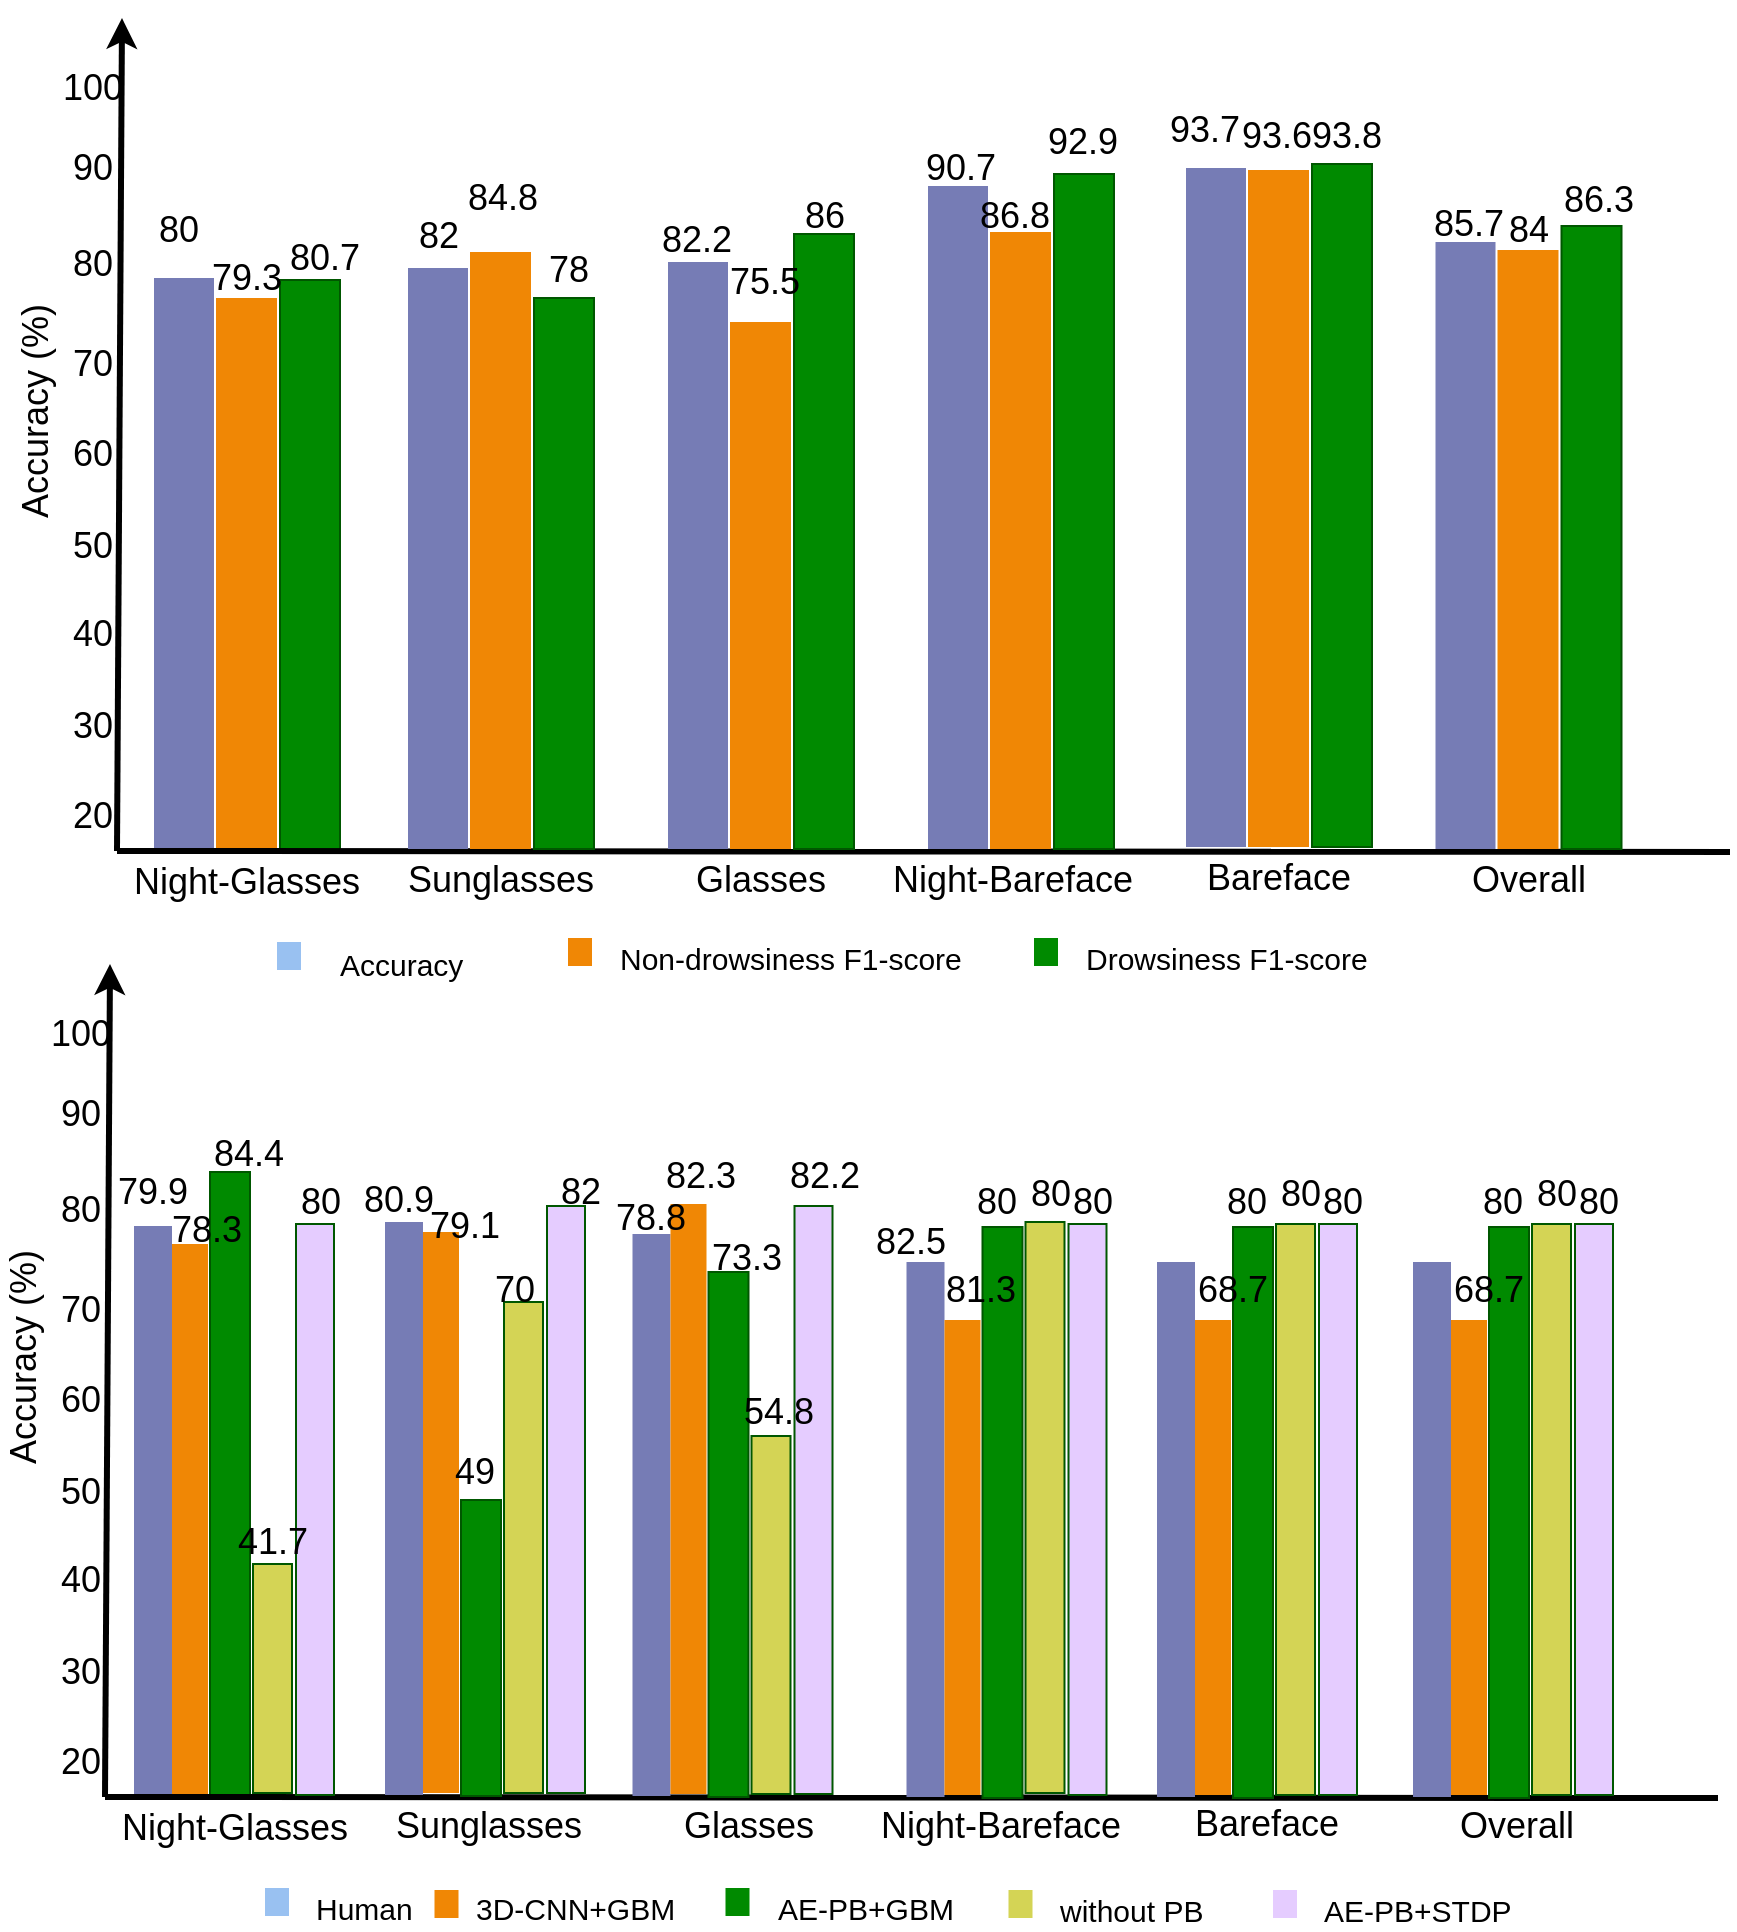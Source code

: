 <mxfile version="21.2.9" type="github">
  <diagram id="07fea595-8f29-1299-0266-81d95cde20df" name="Page-1">
    <mxGraphModel dx="-978" dy="795" grid="0" gridSize="10" guides="1" tooltips="1" connect="1" arrows="1" fold="1" page="1" pageScale="1" pageWidth="1169" pageHeight="827" background="none" math="0" shadow="0">
      <root>
        <mxCell id="0" />
        <mxCell id="1" parent="0" />
        <mxCell id="723" value="" style="whiteSpace=wrap;fillColor=#767CB5;gradientColor=none;gradientDirection=east;strokeColor=none;html=1;fontColor=#23445d;imageHeight=100;" parent="1" vertex="1">
          <mxGeometry x="2456" y="1296" width="19" height="285.5" as="geometry" />
        </mxCell>
        <mxCell id="727" value="" style="edgeStyle=none;html=1;fontColor=#000000;strokeWidth=3;strokeColor=#000000;" parent="1" edge="1">
          <mxGeometry width="100" height="100" relative="1" as="geometry">
            <mxPoint x="2441.5" y="1581.5" as="sourcePoint" />
            <mxPoint x="2444" y="1165" as="targetPoint" />
          </mxGeometry>
        </mxCell>
        <mxCell id="728" value="" style="whiteSpace=wrap;fillColor=#F08705;gradientColor=none;gradientDirection=east;strokeColor=none;html=1;fontColor=#23445d;imageAspect=1;" parent="1" vertex="1">
          <mxGeometry x="2475" y="1305" width="18" height="275.5" as="geometry" />
        </mxCell>
        <mxCell id="729" value="" style="whiteSpace=wrap;fillColor=#008a00;gradientDirection=east;strokeColor=#005700;html=1;fontColor=#ffffff;" parent="1" vertex="1">
          <mxGeometry x="2494" y="1269" width="20" height="313" as="geometry" />
        </mxCell>
        <mxCell id="734" value="" style="edgeStyle=none;html=1;fontColor=#000000;strokeWidth=3;strokeColor=default;rounded=0;endArrow=none;endFill=0;" parent="1" edge="1">
          <mxGeometry width="100" height="100" relative="1" as="geometry">
            <mxPoint x="2441.5" y="1581.5" as="sourcePoint" />
            <mxPoint x="3248" y="1582" as="targetPoint" />
          </mxGeometry>
        </mxCell>
        <mxCell id="736" value="Night-Glasses" style="text;spacingTop=-5;align=center;verticalAlign=middle;fontStyle=0;html=1;fontSize=18;points=[];strokeColor=none;" parent="1" vertex="1">
          <mxGeometry x="2446.25" y="1584" width="120" height="30" as="geometry" />
        </mxCell>
        <mxCell id="745" value="Accuracy (%)" style="text;spacingTop=-5;html=1;fontSize=18;fontStyle=0;points=[];rotation=-90;" parent="1" vertex="1">
          <mxGeometry x="2359" y="1367" width="80" height="20" as="geometry" />
        </mxCell>
        <mxCell id="746" value="&lt;div&gt;20&lt;/div&gt;" style="text;spacingTop=-5;align=center;verticalAlign=middle;fontStyle=0;html=1;fontSize=18;points=[]" parent="1" vertex="1">
          <mxGeometry x="2414" y="1546" width="30" height="40" as="geometry" />
        </mxCell>
        <mxCell id="RY1CAaHzfqEOuhhTVTpi-752" value="30" style="text;spacingTop=-5;align=center;verticalAlign=middle;fontStyle=0;html=1;fontSize=18;points=[]" vertex="1" parent="1">
          <mxGeometry x="2414" y="1501" width="30" height="40" as="geometry" />
        </mxCell>
        <mxCell id="RY1CAaHzfqEOuhhTVTpi-753" value="40" style="text;spacingTop=-5;align=center;verticalAlign=middle;fontStyle=0;html=1;fontSize=18;points=[]" vertex="1" parent="1">
          <mxGeometry x="2414" y="1455" width="30" height="41" as="geometry" />
        </mxCell>
        <mxCell id="RY1CAaHzfqEOuhhTVTpi-754" value="50" style="text;spacingTop=-5;align=center;verticalAlign=middle;fontStyle=0;html=1;fontSize=18;points=[]" vertex="1" parent="1">
          <mxGeometry x="2414" y="1411" width="30" height="40" as="geometry" />
        </mxCell>
        <mxCell id="RY1CAaHzfqEOuhhTVTpi-755" value="60" style="text;spacingTop=-5;align=center;verticalAlign=middle;fontStyle=0;html=1;fontSize=18;points=[]" vertex="1" parent="1">
          <mxGeometry x="2414" y="1365" width="30" height="40" as="geometry" />
        </mxCell>
        <mxCell id="RY1CAaHzfqEOuhhTVTpi-756" value="70" style="text;spacingTop=-5;align=center;verticalAlign=middle;fontStyle=0;html=1;fontSize=18;points=[]" vertex="1" parent="1">
          <mxGeometry x="2414" y="1320" width="30" height="40" as="geometry" />
        </mxCell>
        <mxCell id="RY1CAaHzfqEOuhhTVTpi-757" value="80" style="text;spacingTop=-5;align=center;verticalAlign=middle;fontStyle=0;html=1;fontSize=18;points=[]" vertex="1" parent="1">
          <mxGeometry x="2414" y="1270" width="30" height="40" as="geometry" />
        </mxCell>
        <mxCell id="RY1CAaHzfqEOuhhTVTpi-758" value="90" style="text;spacingTop=-5;align=center;verticalAlign=middle;fontStyle=0;html=1;fontSize=18;points=[]" vertex="1" parent="1">
          <mxGeometry x="2414" y="1222" width="30" height="40" as="geometry" />
        </mxCell>
        <mxCell id="RY1CAaHzfqEOuhhTVTpi-759" value="100" style="text;spacingTop=-5;align=center;verticalAlign=middle;fontStyle=0;html=1;fontSize=18;points=[]" vertex="1" parent="1">
          <mxGeometry x="2414" y="1182" width="30" height="40" as="geometry" />
        </mxCell>
        <mxCell id="RY1CAaHzfqEOuhhTVTpi-763" value="Sunglasses" style="text;spacingTop=-5;align=center;verticalAlign=middle;fontStyle=0;html=1;fontSize=18;points=[];strokeColor=none;" vertex="1" parent="1">
          <mxGeometry x="2573.25" y="1583" width="120" height="30" as="geometry" />
        </mxCell>
        <mxCell id="RY1CAaHzfqEOuhhTVTpi-767" value="Glasses" style="text;spacingTop=-5;align=center;verticalAlign=middle;fontStyle=0;html=1;fontSize=18;points=[];strokeColor=none;" vertex="1" parent="1">
          <mxGeometry x="2703.25" y="1583" width="120" height="30" as="geometry" />
        </mxCell>
        <mxCell id="RY1CAaHzfqEOuhhTVTpi-771" value="Night-Bareface" style="text;spacingTop=-5;align=center;verticalAlign=middle;fontStyle=0;html=1;fontSize=18;points=[];strokeColor=none;" vertex="1" parent="1">
          <mxGeometry x="2829.25" y="1583" width="120" height="30" as="geometry" />
        </mxCell>
        <mxCell id="RY1CAaHzfqEOuhhTVTpi-775" value="Bareface" style="text;spacingTop=-5;align=center;verticalAlign=middle;fontStyle=0;html=1;fontSize=18;points=[];strokeColor=none;" vertex="1" parent="1">
          <mxGeometry x="2962.25" y="1582" width="120" height="30" as="geometry" />
        </mxCell>
        <mxCell id="RY1CAaHzfqEOuhhTVTpi-779" value="Overall" style="text;spacingTop=-5;align=center;verticalAlign=middle;fontStyle=0;html=1;fontSize=18;points=[];strokeColor=none;" vertex="1" parent="1">
          <mxGeometry x="3087" y="1583" width="120" height="30" as="geometry" />
        </mxCell>
        <mxCell id="RY1CAaHzfqEOuhhTVTpi-780" value="" style="whiteSpace=wrap;fillColor=#99c1f1;gradientColor=none;gradientDirection=east;strokeColor=none;html=1;fontColor=#23445d;" vertex="1" parent="1">
          <mxGeometry x="2521.5" y="1627" width="12" height="14" as="geometry" />
        </mxCell>
        <mxCell id="RY1CAaHzfqEOuhhTVTpi-781" value="Human" style="text;spacingTop=-5;html=1;points=[];fontSize=15;" vertex="1" parent="1">
          <mxGeometry x="2545.25" y="1627" width="80" height="20" as="geometry" />
        </mxCell>
        <mxCell id="RY1CAaHzfqEOuhhTVTpi-782" value="" style="whiteSpace=wrap;fillColor=#f08705;gradientColor=none;gradientDirection=east;strokeColor=none;html=1;fontColor=#23445d;" vertex="1" parent="1">
          <mxGeometry x="2606.25" y="1628" width="12" height="14" as="geometry" />
        </mxCell>
        <mxCell id="RY1CAaHzfqEOuhhTVTpi-783" value="3D-CNN+GBM" style="text;spacingTop=-5;html=1;points=[];fontSize=15;" vertex="1" parent="1">
          <mxGeometry x="2625.25" y="1627" width="80" height="20" as="geometry" />
        </mxCell>
        <mxCell id="RY1CAaHzfqEOuhhTVTpi-784" value="" style="whiteSpace=wrap;fillColor=#008A00;gradientColor=none;gradientDirection=east;strokeColor=none;html=1;fontColor=#23445d;" vertex="1" parent="1">
          <mxGeometry x="2751.75" y="1627" width="12" height="14" as="geometry" />
        </mxCell>
        <mxCell id="RY1CAaHzfqEOuhhTVTpi-785" value="AE-PB+GBM" style="text;spacingTop=-5;html=1;points=[];fontSize=15;" vertex="1" parent="1">
          <mxGeometry x="2775.5" y="1627" width="80" height="20" as="geometry" />
        </mxCell>
        <mxCell id="RY1CAaHzfqEOuhhTVTpi-789" value="79.9" style="text;spacingTop=-5;align=center;verticalAlign=middle;fontStyle=0;html=1;fontSize=18;points=[]" vertex="1" parent="1">
          <mxGeometry x="2450" y="1261" width="30" height="40" as="geometry" />
        </mxCell>
        <mxCell id="RY1CAaHzfqEOuhhTVTpi-790" value="78.3" style="text;spacingTop=-5;align=center;verticalAlign=middle;fontStyle=0;html=1;fontSize=18;points=[]" vertex="1" parent="1">
          <mxGeometry x="2477" y="1280" width="30" height="40" as="geometry" />
        </mxCell>
        <mxCell id="RY1CAaHzfqEOuhhTVTpi-791" value="84.4" style="text;spacingTop=-5;align=center;verticalAlign=middle;fontStyle=0;html=1;fontSize=18;points=[]" vertex="1" parent="1">
          <mxGeometry x="2497.5" y="1242" width="30" height="40" as="geometry" />
        </mxCell>
        <mxCell id="RY1CAaHzfqEOuhhTVTpi-811" value="" style="whiteSpace=wrap;fillColor=#767CB5;gradientColor=none;gradientDirection=east;strokeColor=none;html=1;fontColor=#23445d;imageHeight=100;" vertex="1" parent="1">
          <mxGeometry x="2466" y="822" width="30" height="286.5" as="geometry" />
        </mxCell>
        <mxCell id="RY1CAaHzfqEOuhhTVTpi-812" value="" style="edgeStyle=none;html=1;fontColor=#000000;strokeWidth=3;strokeColor=#000000;" edge="1" parent="1">
          <mxGeometry width="100" height="100" relative="1" as="geometry">
            <mxPoint x="2447.5" y="1108.5" as="sourcePoint" />
            <mxPoint x="2450" y="692" as="targetPoint" />
          </mxGeometry>
        </mxCell>
        <mxCell id="RY1CAaHzfqEOuhhTVTpi-813" value="" style="whiteSpace=wrap;fillColor=#F08705;gradientColor=none;gradientDirection=east;strokeColor=none;html=1;fontColor=#23445d;imageAspect=1;" vertex="1" parent="1">
          <mxGeometry x="2497" y="832" width="30.5" height="276.5" as="geometry" />
        </mxCell>
        <mxCell id="RY1CAaHzfqEOuhhTVTpi-814" value="" style="whiteSpace=wrap;fillColor=#008a00;gradientDirection=east;strokeColor=#005700;html=1;fontColor=#ffffff;" vertex="1" parent="1">
          <mxGeometry x="2529" y="823" width="30" height="285.5" as="geometry" />
        </mxCell>
        <mxCell id="RY1CAaHzfqEOuhhTVTpi-815" value="" style="edgeStyle=none;html=1;fontColor=#000000;strokeWidth=3;strokeColor=default;rounded=0;endArrow=none;endFill=0;" edge="1" parent="1">
          <mxGeometry width="100" height="100" relative="1" as="geometry">
            <mxPoint x="2447.5" y="1108.5" as="sourcePoint" />
            <mxPoint x="3254" y="1109" as="targetPoint" />
          </mxGeometry>
        </mxCell>
        <mxCell id="RY1CAaHzfqEOuhhTVTpi-816" value="Night-Glasses" style="text;spacingTop=-5;align=center;verticalAlign=middle;fontStyle=0;html=1;fontSize=18;points=[];strokeColor=none;" vertex="1" parent="1">
          <mxGeometry x="2452.25" y="1111" width="120" height="30" as="geometry" />
        </mxCell>
        <mxCell id="RY1CAaHzfqEOuhhTVTpi-817" value="Accuracy (%)" style="text;spacingTop=-5;html=1;fontSize=18;fontStyle=0;points=[];rotation=-90;" vertex="1" parent="1">
          <mxGeometry x="2365" y="894" width="80" height="20" as="geometry" />
        </mxCell>
        <mxCell id="RY1CAaHzfqEOuhhTVTpi-818" value="&lt;div&gt;20&lt;/div&gt;" style="text;spacingTop=-5;align=center;verticalAlign=middle;fontStyle=0;html=1;fontSize=18;points=[]" vertex="1" parent="1">
          <mxGeometry x="2420" y="1073" width="30" height="40" as="geometry" />
        </mxCell>
        <mxCell id="RY1CAaHzfqEOuhhTVTpi-819" value="30" style="text;spacingTop=-5;align=center;verticalAlign=middle;fontStyle=0;html=1;fontSize=18;points=[]" vertex="1" parent="1">
          <mxGeometry x="2420" y="1028" width="30" height="40" as="geometry" />
        </mxCell>
        <mxCell id="RY1CAaHzfqEOuhhTVTpi-820" value="40" style="text;spacingTop=-5;align=center;verticalAlign=middle;fontStyle=0;html=1;fontSize=18;points=[]" vertex="1" parent="1">
          <mxGeometry x="2420" y="982" width="30" height="41" as="geometry" />
        </mxCell>
        <mxCell id="RY1CAaHzfqEOuhhTVTpi-821" value="50" style="text;spacingTop=-5;align=center;verticalAlign=middle;fontStyle=0;html=1;fontSize=18;points=[]" vertex="1" parent="1">
          <mxGeometry x="2420" y="938" width="30" height="40" as="geometry" />
        </mxCell>
        <mxCell id="RY1CAaHzfqEOuhhTVTpi-822" value="60" style="text;spacingTop=-5;align=center;verticalAlign=middle;fontStyle=0;html=1;fontSize=18;points=[]" vertex="1" parent="1">
          <mxGeometry x="2420" y="892" width="30" height="40" as="geometry" />
        </mxCell>
        <mxCell id="RY1CAaHzfqEOuhhTVTpi-823" value="70" style="text;spacingTop=-5;align=center;verticalAlign=middle;fontStyle=0;html=1;fontSize=18;points=[]" vertex="1" parent="1">
          <mxGeometry x="2420" y="847" width="30" height="40" as="geometry" />
        </mxCell>
        <mxCell id="RY1CAaHzfqEOuhhTVTpi-824" value="80" style="text;spacingTop=-5;align=center;verticalAlign=middle;fontStyle=0;html=1;fontSize=18;points=[]" vertex="1" parent="1">
          <mxGeometry x="2420" y="797" width="30" height="40" as="geometry" />
        </mxCell>
        <mxCell id="RY1CAaHzfqEOuhhTVTpi-825" value="90" style="text;spacingTop=-5;align=center;verticalAlign=middle;fontStyle=0;html=1;fontSize=18;points=[]" vertex="1" parent="1">
          <mxGeometry x="2420" y="749" width="30" height="40" as="geometry" />
        </mxCell>
        <mxCell id="RY1CAaHzfqEOuhhTVTpi-826" value="100" style="text;spacingTop=-5;align=center;verticalAlign=middle;fontStyle=0;html=1;fontSize=18;points=[]" vertex="1" parent="1">
          <mxGeometry x="2420" y="709" width="30" height="40" as="geometry" />
        </mxCell>
        <mxCell id="RY1CAaHzfqEOuhhTVTpi-827" value="" style="whiteSpace=wrap;fillColor=#767CB5;gradientColor=none;gradientDirection=east;strokeColor=none;html=1;fontColor=#23445d;imageHeight=100;" vertex="1" parent="1">
          <mxGeometry x="2593" y="817" width="30" height="290.5" as="geometry" />
        </mxCell>
        <mxCell id="RY1CAaHzfqEOuhhTVTpi-828" value="" style="whiteSpace=wrap;fillColor=#F08705;gradientColor=none;gradientDirection=east;strokeColor=none;html=1;fontColor=#23445d;imageAspect=1;" vertex="1" parent="1">
          <mxGeometry x="2624" y="809" width="30.5" height="298.5" as="geometry" />
        </mxCell>
        <mxCell id="RY1CAaHzfqEOuhhTVTpi-829" value="" style="whiteSpace=wrap;fillColor=#008a00;gradientDirection=east;strokeColor=#005700;html=1;fontColor=#ffffff;" vertex="1" parent="1">
          <mxGeometry x="2656" y="832" width="30" height="275.5" as="geometry" />
        </mxCell>
        <mxCell id="RY1CAaHzfqEOuhhTVTpi-830" value="Sunglasses" style="text;spacingTop=-5;align=center;verticalAlign=middle;fontStyle=0;html=1;fontSize=18;points=[];strokeColor=none;" vertex="1" parent="1">
          <mxGeometry x="2579.25" y="1110" width="120" height="30" as="geometry" />
        </mxCell>
        <mxCell id="RY1CAaHzfqEOuhhTVTpi-831" value="" style="whiteSpace=wrap;fillColor=#767CB5;gradientColor=none;gradientDirection=east;strokeColor=none;html=1;fontColor=#23445d;imageHeight=100;" vertex="1" parent="1">
          <mxGeometry x="2723" y="814" width="30" height="293.5" as="geometry" />
        </mxCell>
        <mxCell id="RY1CAaHzfqEOuhhTVTpi-832" value="" style="whiteSpace=wrap;fillColor=#F08705;gradientColor=none;gradientDirection=east;strokeColor=none;html=1;fontColor=#23445d;imageAspect=1;" vertex="1" parent="1">
          <mxGeometry x="2754" y="844" width="30.5" height="263.5" as="geometry" />
        </mxCell>
        <mxCell id="RY1CAaHzfqEOuhhTVTpi-833" value="" style="whiteSpace=wrap;fillColor=#008a00;gradientDirection=east;strokeColor=#005700;html=1;fontColor=#ffffff;" vertex="1" parent="1">
          <mxGeometry x="2786" y="800" width="30" height="307.5" as="geometry" />
        </mxCell>
        <mxCell id="RY1CAaHzfqEOuhhTVTpi-834" value="Glasses" style="text;spacingTop=-5;align=center;verticalAlign=middle;fontStyle=0;html=1;fontSize=18;points=[];strokeColor=none;" vertex="1" parent="1">
          <mxGeometry x="2709.25" y="1110" width="120" height="30" as="geometry" />
        </mxCell>
        <mxCell id="RY1CAaHzfqEOuhhTVTpi-835" value="" style="whiteSpace=wrap;fillColor=#767CB5;gradientColor=none;gradientDirection=east;strokeColor=none;html=1;fontColor=#23445d;imageHeight=100;" vertex="1" parent="1">
          <mxGeometry x="2853" y="776" width="30" height="331.5" as="geometry" />
        </mxCell>
        <mxCell id="RY1CAaHzfqEOuhhTVTpi-836" value="" style="whiteSpace=wrap;fillColor=#F08705;gradientColor=none;gradientDirection=east;strokeColor=none;html=1;fontColor=#23445d;imageAspect=1;" vertex="1" parent="1">
          <mxGeometry x="2884" y="799" width="30.5" height="308.5" as="geometry" />
        </mxCell>
        <mxCell id="RY1CAaHzfqEOuhhTVTpi-837" value="" style="whiteSpace=wrap;fillColor=#008a00;gradientDirection=east;strokeColor=#005700;html=1;fontColor=#ffffff;" vertex="1" parent="1">
          <mxGeometry x="2916" y="770" width="30" height="337.5" as="geometry" />
        </mxCell>
        <mxCell id="RY1CAaHzfqEOuhhTVTpi-838" value="Night-Bareface" style="text;spacingTop=-5;align=center;verticalAlign=middle;fontStyle=0;html=1;fontSize=18;points=[];strokeColor=none;" vertex="1" parent="1">
          <mxGeometry x="2835.25" y="1110" width="120" height="30" as="geometry" />
        </mxCell>
        <mxCell id="RY1CAaHzfqEOuhhTVTpi-839" value="" style="whiteSpace=wrap;fillColor=#767CB5;gradientColor=none;gradientDirection=east;strokeColor=none;html=1;fontColor=#23445d;imageHeight=100;" vertex="1" parent="1">
          <mxGeometry x="2982" y="767" width="30" height="339.5" as="geometry" />
        </mxCell>
        <mxCell id="RY1CAaHzfqEOuhhTVTpi-840" value="" style="whiteSpace=wrap;fillColor=#F08705;gradientColor=none;gradientDirection=east;strokeColor=none;html=1;fontColor=#23445d;imageAspect=1;" vertex="1" parent="1">
          <mxGeometry x="3013" y="768" width="30.5" height="338.5" as="geometry" />
        </mxCell>
        <mxCell id="RY1CAaHzfqEOuhhTVTpi-841" value="" style="whiteSpace=wrap;fillColor=#008a00;gradientDirection=east;strokeColor=#005700;html=1;fontColor=#ffffff;" vertex="1" parent="1">
          <mxGeometry x="3045" y="765" width="30" height="341.5" as="geometry" />
        </mxCell>
        <mxCell id="RY1CAaHzfqEOuhhTVTpi-842" value="Bareface" style="text;spacingTop=-5;align=center;verticalAlign=middle;fontStyle=0;html=1;fontSize=18;points=[];strokeColor=none;" vertex="1" parent="1">
          <mxGeometry x="2968.25" y="1109" width="120" height="30" as="geometry" />
        </mxCell>
        <mxCell id="RY1CAaHzfqEOuhhTVTpi-843" value="" style="whiteSpace=wrap;fillColor=#767CB5;gradientColor=none;gradientDirection=east;strokeColor=none;html=1;fontColor=#23445d;imageHeight=100;" vertex="1" parent="1">
          <mxGeometry x="3106.75" y="804" width="30" height="303.5" as="geometry" />
        </mxCell>
        <mxCell id="RY1CAaHzfqEOuhhTVTpi-844" value="" style="whiteSpace=wrap;fillColor=#F08705;gradientColor=none;gradientDirection=east;strokeColor=none;html=1;fontColor=#23445d;imageAspect=1;" vertex="1" parent="1">
          <mxGeometry x="3137.75" y="808" width="30.5" height="299.5" as="geometry" />
        </mxCell>
        <mxCell id="RY1CAaHzfqEOuhhTVTpi-845" value="" style="whiteSpace=wrap;fillColor=#008a00;gradientDirection=east;strokeColor=#005700;html=1;fontColor=#ffffff;imageAspect=1;" vertex="1" parent="1">
          <mxGeometry x="3169.75" y="796" width="30" height="311.5" as="geometry" />
        </mxCell>
        <mxCell id="RY1CAaHzfqEOuhhTVTpi-846" value="Overall" style="text;spacingTop=-5;align=center;verticalAlign=middle;fontStyle=0;html=1;fontSize=18;points=[];strokeColor=none;" vertex="1" parent="1">
          <mxGeometry x="3093" y="1110" width="120" height="30" as="geometry" />
        </mxCell>
        <mxCell id="RY1CAaHzfqEOuhhTVTpi-847" value="" style="whiteSpace=wrap;fillColor=#99c1f1;gradientColor=none;gradientDirection=east;strokeColor=none;html=1;fontColor=#23445d;" vertex="1" parent="1">
          <mxGeometry x="2527.5" y="1154" width="12" height="14" as="geometry" />
        </mxCell>
        <mxCell id="RY1CAaHzfqEOuhhTVTpi-848" value="Accuracy" style="text;spacingTop=-5;html=1;points=[];fontSize=15;" vertex="1" parent="1">
          <mxGeometry x="2557.25" y="1155" width="80" height="20" as="geometry" />
        </mxCell>
        <mxCell id="RY1CAaHzfqEOuhhTVTpi-849" value="" style="whiteSpace=wrap;fillColor=#f08705;gradientColor=none;gradientDirection=east;strokeColor=none;html=1;fontColor=#23445d;" vertex="1" parent="1">
          <mxGeometry x="2673" y="1152" width="12" height="14" as="geometry" />
        </mxCell>
        <mxCell id="RY1CAaHzfqEOuhhTVTpi-850" value="Non-drowsiness F1-score" style="text;spacingTop=-5;html=1;points=[];fontSize=15;" vertex="1" parent="1">
          <mxGeometry x="2696.75" y="1152" width="80" height="20" as="geometry" />
        </mxCell>
        <mxCell id="RY1CAaHzfqEOuhhTVTpi-851" value="" style="whiteSpace=wrap;fillColor=#008A00;gradientColor=none;gradientDirection=east;strokeColor=none;html=1;fontColor=#23445d;" vertex="1" parent="1">
          <mxGeometry x="2906" y="1152" width="12" height="14" as="geometry" />
        </mxCell>
        <mxCell id="RY1CAaHzfqEOuhhTVTpi-852" value="Drowsiness F1-score" style="text;spacingTop=-5;html=1;points=[];fontSize=15;" vertex="1" parent="1">
          <mxGeometry x="2929.75" y="1152" width="80" height="20" as="geometry" />
        </mxCell>
        <mxCell id="RY1CAaHzfqEOuhhTVTpi-853" value="80" style="text;spacingTop=-5;align=center;verticalAlign=middle;fontStyle=0;html=1;fontSize=18;points=[]" vertex="1" parent="1">
          <mxGeometry x="2463" y="780" width="30" height="40" as="geometry" />
        </mxCell>
        <mxCell id="RY1CAaHzfqEOuhhTVTpi-854" value="79.3" style="text;spacingTop=-5;align=center;verticalAlign=middle;fontStyle=0;html=1;fontSize=18;points=[]" vertex="1" parent="1">
          <mxGeometry x="2497" y="804" width="30" height="40" as="geometry" />
        </mxCell>
        <mxCell id="RY1CAaHzfqEOuhhTVTpi-855" value="80.7" style="text;spacingTop=-5;align=center;verticalAlign=middle;fontStyle=0;html=1;fontSize=18;points=[]" vertex="1" parent="1">
          <mxGeometry x="2536.25" y="794" width="30" height="40" as="geometry" />
        </mxCell>
        <mxCell id="RY1CAaHzfqEOuhhTVTpi-856" value="86.3" style="text;spacingTop=-5;align=center;verticalAlign=middle;fontStyle=0;html=1;fontSize=18;points=[]" vertex="1" parent="1">
          <mxGeometry x="3173" y="765" width="30" height="40" as="geometry" />
        </mxCell>
        <mxCell id="RY1CAaHzfqEOuhhTVTpi-857" value="82" style="text;spacingTop=-5;align=center;verticalAlign=middle;fontStyle=0;html=1;fontSize=18;points=[]" vertex="1" parent="1">
          <mxGeometry x="2593" y="783" width="30" height="40" as="geometry" />
        </mxCell>
        <mxCell id="RY1CAaHzfqEOuhhTVTpi-858" value="84.8" style="text;spacingTop=-5;align=center;verticalAlign=middle;fontStyle=0;html=1;fontSize=18;points=[]" vertex="1" parent="1">
          <mxGeometry x="2625.25" y="764" width="30" height="40" as="geometry" />
        </mxCell>
        <mxCell id="RY1CAaHzfqEOuhhTVTpi-859" value="78" style="text;spacingTop=-5;align=center;verticalAlign=middle;fontStyle=0;html=1;fontSize=18;points=[]" vertex="1" parent="1">
          <mxGeometry x="2658" y="800" width="30" height="40" as="geometry" />
        </mxCell>
        <mxCell id="RY1CAaHzfqEOuhhTVTpi-860" value="82.2" style="text;spacingTop=-5;align=center;verticalAlign=middle;fontStyle=0;html=1;fontSize=18;points=[]" vertex="1" parent="1">
          <mxGeometry x="2721.75" y="785" width="30" height="40" as="geometry" />
        </mxCell>
        <mxCell id="RY1CAaHzfqEOuhhTVTpi-861" value="75.5" style="text;spacingTop=-5;align=center;verticalAlign=middle;fontStyle=0;html=1;fontSize=18;points=[]" vertex="1" parent="1">
          <mxGeometry x="2756" y="806" width="30" height="40" as="geometry" />
        </mxCell>
        <mxCell id="RY1CAaHzfqEOuhhTVTpi-862" value="86" style="text;spacingTop=-5;align=center;verticalAlign=middle;fontStyle=0;html=1;fontSize=18;points=[]" vertex="1" parent="1">
          <mxGeometry x="2786" y="773" width="30" height="40" as="geometry" />
        </mxCell>
        <mxCell id="RY1CAaHzfqEOuhhTVTpi-863" value="90.7" style="text;spacingTop=-5;align=center;verticalAlign=middle;fontStyle=0;html=1;fontSize=18;points=[]" vertex="1" parent="1">
          <mxGeometry x="2854" y="749" width="30" height="40" as="geometry" />
        </mxCell>
        <mxCell id="RY1CAaHzfqEOuhhTVTpi-864" value="86.8" style="text;spacingTop=-5;align=center;verticalAlign=middle;fontStyle=0;html=1;fontSize=18;points=[]" vertex="1" parent="1">
          <mxGeometry x="2881" y="773" width="30" height="40" as="geometry" />
        </mxCell>
        <mxCell id="RY1CAaHzfqEOuhhTVTpi-865" value="92.9" style="text;spacingTop=-5;align=center;verticalAlign=middle;fontStyle=0;html=1;fontSize=18;points=[]" vertex="1" parent="1">
          <mxGeometry x="2914.5" y="736" width="30" height="40" as="geometry" />
        </mxCell>
        <mxCell id="RY1CAaHzfqEOuhhTVTpi-866" value="93.7" style="text;spacingTop=-5;align=center;verticalAlign=middle;fontStyle=0;html=1;fontSize=18;points=[]" vertex="1" parent="1">
          <mxGeometry x="2976" y="730" width="30" height="40" as="geometry" />
        </mxCell>
        <mxCell id="RY1CAaHzfqEOuhhTVTpi-867" value="93.6" style="text;spacingTop=-5;align=center;verticalAlign=middle;fontStyle=0;html=1;fontSize=18;points=[]" vertex="1" parent="1">
          <mxGeometry x="3012" y="733" width="30" height="40" as="geometry" />
        </mxCell>
        <mxCell id="RY1CAaHzfqEOuhhTVTpi-868" value="93.8" style="text;spacingTop=-5;align=center;verticalAlign=middle;fontStyle=0;html=1;fontSize=18;points=[]" vertex="1" parent="1">
          <mxGeometry x="3047" y="733" width="30" height="40" as="geometry" />
        </mxCell>
        <mxCell id="RY1CAaHzfqEOuhhTVTpi-869" value="85.7" style="text;spacingTop=-5;align=center;verticalAlign=middle;fontStyle=0;html=1;fontSize=18;points=[]" vertex="1" parent="1">
          <mxGeometry x="3107.75" y="777" width="30" height="40" as="geometry" />
        </mxCell>
        <mxCell id="RY1CAaHzfqEOuhhTVTpi-870" value="84" style="text;spacingTop=-5;align=center;verticalAlign=middle;fontStyle=0;html=1;fontSize=18;points=[]" vertex="1" parent="1">
          <mxGeometry x="3138.25" y="780" width="30" height="40" as="geometry" />
        </mxCell>
        <mxCell id="RY1CAaHzfqEOuhhTVTpi-874" value="" style="whiteSpace=wrap;fillColor=#D4D455;gradientDirection=east;strokeColor=#005700;html=1;fontColor=#ffffff;fillStyle=auto;" vertex="1" parent="1">
          <mxGeometry x="2515.5" y="1465" width="19.5" height="114.5" as="geometry" />
        </mxCell>
        <mxCell id="RY1CAaHzfqEOuhhTVTpi-875" value="" style="whiteSpace=wrap;fillColor=#E5CCFF;gradientDirection=east;strokeColor=#005700;html=1;fontColor=#ffffff;" vertex="1" parent="1">
          <mxGeometry x="2537" y="1295" width="19" height="285.5" as="geometry" />
        </mxCell>
        <mxCell id="RY1CAaHzfqEOuhhTVTpi-876" value="41.7" style="text;spacingTop=-5;align=center;verticalAlign=middle;fontStyle=0;html=1;fontSize=18;points=[]" vertex="1" parent="1">
          <mxGeometry x="2510.25" y="1436" width="30" height="40" as="geometry" />
        </mxCell>
        <mxCell id="RY1CAaHzfqEOuhhTVTpi-877" value="80" style="text;spacingTop=-5;align=center;verticalAlign=middle;fontStyle=0;html=1;fontSize=18;points=[]" vertex="1" parent="1">
          <mxGeometry x="2533.5" y="1266" width="30" height="40" as="geometry" />
        </mxCell>
        <mxCell id="RY1CAaHzfqEOuhhTVTpi-878" value="" style="whiteSpace=wrap;fillColor=#767CB5;gradientColor=none;gradientDirection=east;strokeColor=none;html=1;fontColor=#23445d;imageHeight=100;" vertex="1" parent="1">
          <mxGeometry x="2581.5" y="1294" width="19" height="286.5" as="geometry" />
        </mxCell>
        <mxCell id="RY1CAaHzfqEOuhhTVTpi-879" value="" style="whiteSpace=wrap;fillColor=#F08705;gradientColor=none;gradientDirection=east;strokeColor=none;html=1;fontColor=#23445d;imageAspect=1;" vertex="1" parent="1">
          <mxGeometry x="2600.5" y="1299" width="18" height="280.5" as="geometry" />
        </mxCell>
        <mxCell id="RY1CAaHzfqEOuhhTVTpi-880" value="" style="whiteSpace=wrap;fillColor=#008a00;gradientDirection=east;strokeColor=#005700;html=1;fontColor=#ffffff;" vertex="1" parent="1">
          <mxGeometry x="2619.5" y="1433" width="20" height="148" as="geometry" />
        </mxCell>
        <mxCell id="RY1CAaHzfqEOuhhTVTpi-881" value="79.1" style="text;spacingTop=-5;align=center;verticalAlign=middle;fontStyle=0;html=1;fontSize=18;points=[]" vertex="1" parent="1">
          <mxGeometry x="2606.25" y="1278" width="30" height="40" as="geometry" />
        </mxCell>
        <mxCell id="RY1CAaHzfqEOuhhTVTpi-882" value="49" style="text;spacingTop=-5;align=center;verticalAlign=middle;fontStyle=0;html=1;fontSize=18;points=[]" vertex="1" parent="1">
          <mxGeometry x="2611" y="1401" width="30" height="40" as="geometry" />
        </mxCell>
        <mxCell id="RY1CAaHzfqEOuhhTVTpi-883" value="" style="whiteSpace=wrap;fillColor=#D4D455;gradientDirection=east;strokeColor=#005700;html=1;fontColor=#ffffff;fillStyle=auto;" vertex="1" parent="1">
          <mxGeometry x="2641" y="1334" width="19.5" height="245.5" as="geometry" />
        </mxCell>
        <mxCell id="RY1CAaHzfqEOuhhTVTpi-884" value="" style="whiteSpace=wrap;fillColor=#E5CCFF;gradientDirection=east;strokeColor=#005700;html=1;fontColor=#ffffff;" vertex="1" parent="1">
          <mxGeometry x="2662.5" y="1286" width="19" height="293.5" as="geometry" />
        </mxCell>
        <mxCell id="RY1CAaHzfqEOuhhTVTpi-885" value="70" style="text;spacingTop=-5;align=center;verticalAlign=middle;fontStyle=0;html=1;fontSize=18;points=[]" vertex="1" parent="1">
          <mxGeometry x="2630.5" y="1310" width="30" height="40" as="geometry" />
        </mxCell>
        <mxCell id="RY1CAaHzfqEOuhhTVTpi-886" value="82" style="text;spacingTop=-5;align=center;verticalAlign=middle;fontStyle=0;html=1;fontSize=18;points=[]" vertex="1" parent="1">
          <mxGeometry x="2664" y="1261" width="30" height="40" as="geometry" />
        </mxCell>
        <mxCell id="RY1CAaHzfqEOuhhTVTpi-897" value="" style="whiteSpace=wrap;fillColor=#767CB5;gradientColor=none;gradientDirection=east;strokeColor=none;html=1;fontColor=#23445d;imageHeight=100;" vertex="1" parent="1">
          <mxGeometry x="2705.25" y="1300" width="19" height="281" as="geometry" />
        </mxCell>
        <mxCell id="RY1CAaHzfqEOuhhTVTpi-898" value="" style="whiteSpace=wrap;fillColor=#F08705;gradientColor=none;gradientDirection=east;strokeColor=none;html=1;fontColor=#23445d;imageAspect=1;" vertex="1" parent="1">
          <mxGeometry x="2724.25" y="1285" width="18" height="295" as="geometry" />
        </mxCell>
        <mxCell id="RY1CAaHzfqEOuhhTVTpi-899" value="" style="whiteSpace=wrap;fillColor=#008a00;gradientDirection=east;strokeColor=#005700;html=1;fontColor=#ffffff;" vertex="1" parent="1">
          <mxGeometry x="2743.25" y="1319" width="20" height="262.5" as="geometry" />
        </mxCell>
        <mxCell id="RY1CAaHzfqEOuhhTVTpi-900" value="82.3" style="text;spacingTop=-5;align=center;verticalAlign=middle;fontStyle=0;html=1;fontSize=18;points=[]" vertex="1" parent="1">
          <mxGeometry x="2724.25" y="1253" width="30" height="40" as="geometry" />
        </mxCell>
        <mxCell id="RY1CAaHzfqEOuhhTVTpi-901" value="73.3" style="text;spacingTop=-5;align=center;verticalAlign=middle;fontStyle=0;html=1;fontSize=18;points=[]" vertex="1" parent="1">
          <mxGeometry x="2746.75" y="1294" width="30" height="40" as="geometry" />
        </mxCell>
        <mxCell id="RY1CAaHzfqEOuhhTVTpi-902" value="" style="whiteSpace=wrap;fillColor=#D4D455;gradientDirection=east;strokeColor=#005700;html=1;fontColor=#ffffff;fillStyle=auto;" vertex="1" parent="1">
          <mxGeometry x="2764.75" y="1401" width="19.5" height="179" as="geometry" />
        </mxCell>
        <mxCell id="RY1CAaHzfqEOuhhTVTpi-903" value="" style="whiteSpace=wrap;fillColor=#E5CCFF;gradientDirection=east;strokeColor=#005700;html=1;fontColor=#ffffff;" vertex="1" parent="1">
          <mxGeometry x="2786.25" y="1286" width="19" height="294" as="geometry" />
        </mxCell>
        <mxCell id="RY1CAaHzfqEOuhhTVTpi-904" value="54.8" style="text;spacingTop=-5;align=center;verticalAlign=middle;fontStyle=0;html=1;fontSize=18;points=[]" vertex="1" parent="1">
          <mxGeometry x="2763.25" y="1371" width="30" height="40" as="geometry" />
        </mxCell>
        <mxCell id="RY1CAaHzfqEOuhhTVTpi-905" value="82.2" style="text;spacingTop=-5;align=center;verticalAlign=middle;fontStyle=0;html=1;fontSize=18;points=[]" vertex="1" parent="1">
          <mxGeometry x="2786" y="1253" width="30" height="40" as="geometry" />
        </mxCell>
        <mxCell id="RY1CAaHzfqEOuhhTVTpi-906" value="" style="whiteSpace=wrap;fillColor=#767CB5;gradientColor=none;gradientDirection=east;strokeColor=none;html=1;fontColor=#23445d;imageHeight=100;" vertex="1" parent="1">
          <mxGeometry x="2842.25" y="1314" width="19" height="267.5" as="geometry" />
        </mxCell>
        <mxCell id="RY1CAaHzfqEOuhhTVTpi-907" value="" style="whiteSpace=wrap;fillColor=#F08705;gradientColor=none;gradientDirection=east;strokeColor=none;html=1;fontColor=#23445d;imageAspect=1;" vertex="1" parent="1">
          <mxGeometry x="2861.25" y="1343" width="18" height="237.5" as="geometry" />
        </mxCell>
        <mxCell id="RY1CAaHzfqEOuhhTVTpi-908" value="" style="whiteSpace=wrap;fillColor=#008a00;gradientDirection=east;strokeColor=#005700;html=1;fontColor=#ffffff;" vertex="1" parent="1">
          <mxGeometry x="2880.25" y="1296.5" width="20" height="285.5" as="geometry" />
        </mxCell>
        <mxCell id="RY1CAaHzfqEOuhhTVTpi-909" value="81.3" style="text;spacingTop=-5;align=center;verticalAlign=middle;fontStyle=0;html=1;fontSize=18;points=[]" vertex="1" parent="1">
          <mxGeometry x="2864.25" y="1310" width="30" height="40" as="geometry" />
        </mxCell>
        <mxCell id="RY1CAaHzfqEOuhhTVTpi-910" value="80" style="text;spacingTop=-5;align=center;verticalAlign=middle;fontStyle=0;html=1;fontSize=18;points=[]" vertex="1" parent="1">
          <mxGeometry x="2871.75" y="1266" width="30" height="40" as="geometry" />
        </mxCell>
        <mxCell id="RY1CAaHzfqEOuhhTVTpi-911" value="" style="whiteSpace=wrap;fillColor=#D4D455;gradientDirection=east;strokeColor=#005700;html=1;fontColor=#ffffff;fillStyle=auto;" vertex="1" parent="1">
          <mxGeometry x="2901.75" y="1294" width="19.5" height="285.5" as="geometry" />
        </mxCell>
        <mxCell id="RY1CAaHzfqEOuhhTVTpi-912" value="" style="whiteSpace=wrap;fillColor=#E5CCFF;gradientDirection=east;strokeColor=#005700;html=1;fontColor=#ffffff;" vertex="1" parent="1">
          <mxGeometry x="2923.25" y="1295" width="19" height="285.5" as="geometry" />
        </mxCell>
        <mxCell id="RY1CAaHzfqEOuhhTVTpi-913" value="80" style="text;spacingTop=-5;align=center;verticalAlign=middle;fontStyle=0;html=1;fontSize=18;points=[]" vertex="1" parent="1">
          <mxGeometry x="2898.75" y="1262" width="30" height="40" as="geometry" />
        </mxCell>
        <mxCell id="RY1CAaHzfqEOuhhTVTpi-914" value="80" style="text;spacingTop=-5;align=center;verticalAlign=middle;fontStyle=0;html=1;fontSize=18;points=[]" vertex="1" parent="1">
          <mxGeometry x="2919.75" y="1266" width="30" height="40" as="geometry" />
        </mxCell>
        <mxCell id="RY1CAaHzfqEOuhhTVTpi-915" value="" style="whiteSpace=wrap;fillColor=#767CB5;gradientColor=none;gradientDirection=east;strokeColor=none;html=1;fontColor=#23445d;imageHeight=100;" vertex="1" parent="1">
          <mxGeometry x="2967.5" y="1314" width="19" height="267.5" as="geometry" />
        </mxCell>
        <mxCell id="RY1CAaHzfqEOuhhTVTpi-916" value="" style="whiteSpace=wrap;fillColor=#F08705;gradientColor=none;gradientDirection=east;strokeColor=none;html=1;fontColor=#23445d;imageAspect=1;" vertex="1" parent="1">
          <mxGeometry x="2986.5" y="1343" width="18" height="237.5" as="geometry" />
        </mxCell>
        <mxCell id="RY1CAaHzfqEOuhhTVTpi-917" value="" style="whiteSpace=wrap;fillColor=#008a00;gradientDirection=east;strokeColor=#005700;html=1;fontColor=#ffffff;" vertex="1" parent="1">
          <mxGeometry x="3005.5" y="1296.5" width="20" height="285.5" as="geometry" />
        </mxCell>
        <mxCell id="RY1CAaHzfqEOuhhTVTpi-918" value="68.7" style="text;spacingTop=-5;align=center;verticalAlign=middle;fontStyle=0;html=1;fontSize=18;points=[]" vertex="1" parent="1">
          <mxGeometry x="2989.5" y="1310" width="30" height="40" as="geometry" />
        </mxCell>
        <mxCell id="RY1CAaHzfqEOuhhTVTpi-919" value="80" style="text;spacingTop=-5;align=center;verticalAlign=middle;fontStyle=0;html=1;fontSize=18;points=[]" vertex="1" parent="1">
          <mxGeometry x="2997" y="1266" width="30" height="40" as="geometry" />
        </mxCell>
        <mxCell id="RY1CAaHzfqEOuhhTVTpi-920" value="" style="whiteSpace=wrap;fillColor=#D4D455;gradientDirection=east;strokeColor=#005700;html=1;fontColor=#ffffff;fillStyle=auto;" vertex="1" parent="1">
          <mxGeometry x="3027" y="1295" width="19.5" height="285.5" as="geometry" />
        </mxCell>
        <mxCell id="RY1CAaHzfqEOuhhTVTpi-921" value="" style="whiteSpace=wrap;fillColor=#E5CCFF;gradientDirection=east;strokeColor=#005700;html=1;fontColor=#ffffff;" vertex="1" parent="1">
          <mxGeometry x="3048.5" y="1295" width="19" height="285.5" as="geometry" />
        </mxCell>
        <mxCell id="RY1CAaHzfqEOuhhTVTpi-922" value="80" style="text;spacingTop=-5;align=center;verticalAlign=middle;fontStyle=0;html=1;fontSize=18;points=[]" vertex="1" parent="1">
          <mxGeometry x="3024" y="1262" width="30" height="40" as="geometry" />
        </mxCell>
        <mxCell id="RY1CAaHzfqEOuhhTVTpi-923" value="80" style="text;spacingTop=-5;align=center;verticalAlign=middle;fontStyle=0;html=1;fontSize=18;points=[]" vertex="1" parent="1">
          <mxGeometry x="3045" y="1266" width="30" height="40" as="geometry" />
        </mxCell>
        <mxCell id="RY1CAaHzfqEOuhhTVTpi-924" value="" style="whiteSpace=wrap;fillColor=#767CB5;gradientColor=none;gradientDirection=east;strokeColor=none;html=1;fontColor=#23445d;imageHeight=100;" vertex="1" parent="1">
          <mxGeometry x="3095.5" y="1314" width="19" height="267.5" as="geometry" />
        </mxCell>
        <mxCell id="RY1CAaHzfqEOuhhTVTpi-925" value="" style="whiteSpace=wrap;fillColor=#F08705;gradientColor=none;gradientDirection=east;strokeColor=none;html=1;fontColor=#23445d;imageAspect=1;" vertex="1" parent="1">
          <mxGeometry x="3114.5" y="1343" width="18" height="237.5" as="geometry" />
        </mxCell>
        <mxCell id="RY1CAaHzfqEOuhhTVTpi-926" value="" style="whiteSpace=wrap;fillColor=#008a00;gradientDirection=east;strokeColor=#005700;html=1;fontColor=#ffffff;" vertex="1" parent="1">
          <mxGeometry x="3133.5" y="1296.5" width="20" height="285.5" as="geometry" />
        </mxCell>
        <mxCell id="RY1CAaHzfqEOuhhTVTpi-927" value="68.7" style="text;spacingTop=-5;align=center;verticalAlign=middle;fontStyle=0;html=1;fontSize=18;points=[]" vertex="1" parent="1">
          <mxGeometry x="3117.5" y="1310" width="30" height="40" as="geometry" />
        </mxCell>
        <mxCell id="RY1CAaHzfqEOuhhTVTpi-928" value="80" style="text;spacingTop=-5;align=center;verticalAlign=middle;fontStyle=0;html=1;fontSize=18;points=[]" vertex="1" parent="1">
          <mxGeometry x="3125" y="1266" width="30" height="40" as="geometry" />
        </mxCell>
        <mxCell id="RY1CAaHzfqEOuhhTVTpi-929" value="" style="whiteSpace=wrap;fillColor=#D4D455;gradientDirection=east;strokeColor=#005700;html=1;fontColor=#ffffff;fillStyle=auto;" vertex="1" parent="1">
          <mxGeometry x="3155" y="1295" width="19.5" height="285.5" as="geometry" />
        </mxCell>
        <mxCell id="RY1CAaHzfqEOuhhTVTpi-930" value="" style="whiteSpace=wrap;fillColor=#E5CCFF;gradientDirection=east;strokeColor=#005700;html=1;fontColor=#ffffff;" vertex="1" parent="1">
          <mxGeometry x="3176.5" y="1295" width="19" height="285.5" as="geometry" />
        </mxCell>
        <mxCell id="RY1CAaHzfqEOuhhTVTpi-931" value="80" style="text;spacingTop=-5;align=center;verticalAlign=middle;fontStyle=0;html=1;fontSize=18;points=[]" vertex="1" parent="1">
          <mxGeometry x="3152" y="1262" width="30" height="40" as="geometry" />
        </mxCell>
        <mxCell id="RY1CAaHzfqEOuhhTVTpi-932" value="80" style="text;spacingTop=-5;align=center;verticalAlign=middle;fontStyle=0;html=1;fontSize=18;points=[]" vertex="1" parent="1">
          <mxGeometry x="3173" y="1266" width="30" height="40" as="geometry" />
        </mxCell>
        <mxCell id="RY1CAaHzfqEOuhhTVTpi-935" value="" style="whiteSpace=wrap;fillColor=#D4D455;gradientColor=none;gradientDirection=east;strokeColor=none;html=1;fontColor=#23445d;" vertex="1" parent="1">
          <mxGeometry x="2893.25" y="1628" width="12" height="14" as="geometry" />
        </mxCell>
        <mxCell id="RY1CAaHzfqEOuhhTVTpi-936" value="without PB" style="text;spacingTop=-5;html=1;points=[];fontSize=15;" vertex="1" parent="1">
          <mxGeometry x="2917" y="1628" width="80" height="20" as="geometry" />
        </mxCell>
        <mxCell id="RY1CAaHzfqEOuhhTVTpi-937" value="" style="whiteSpace=wrap;fillColor=#E5CCFF;gradientColor=none;gradientDirection=east;strokeColor=none;html=1;fontColor=#23445d;" vertex="1" parent="1">
          <mxGeometry x="3025.5" y="1628" width="12" height="14" as="geometry" />
        </mxCell>
        <mxCell id="RY1CAaHzfqEOuhhTVTpi-938" value="AE-PB+STDP" style="text;spacingTop=-5;html=1;points=[];fontSize=15;" vertex="1" parent="1">
          <mxGeometry x="3049.25" y="1628" width="80" height="20" as="geometry" />
        </mxCell>
        <mxCell id="RY1CAaHzfqEOuhhTVTpi-940" value="80.9" style="text;spacingTop=-5;align=center;verticalAlign=middle;fontStyle=0;html=1;fontSize=18;points=[]" vertex="1" parent="1">
          <mxGeometry x="2573.25" y="1265" width="30" height="40" as="geometry" />
        </mxCell>
        <mxCell id="RY1CAaHzfqEOuhhTVTpi-941" value="78.8" style="text;spacingTop=-5;align=center;verticalAlign=middle;fontStyle=0;html=1;fontSize=18;points=[]" vertex="1" parent="1">
          <mxGeometry x="2699.25" y="1274" width="30" height="40" as="geometry" />
        </mxCell>
        <mxCell id="RY1CAaHzfqEOuhhTVTpi-943" value="82.5" style="text;spacingTop=-5;align=center;verticalAlign=middle;fontStyle=0;html=1;fontSize=18;points=[]" vertex="1" parent="1">
          <mxGeometry x="2829.25" y="1286" width="30" height="40" as="geometry" />
        </mxCell>
      </root>
    </mxGraphModel>
  </diagram>
</mxfile>
